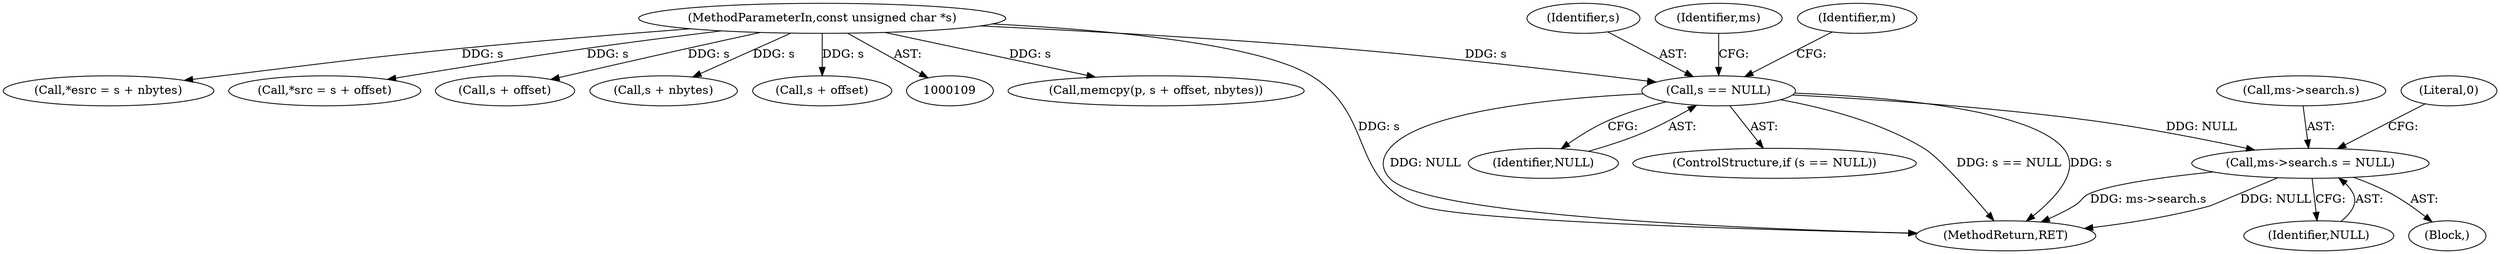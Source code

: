 digraph "0_file_4a284c89d6ef11aca34da65da7d673050a5ea320_3@pointer" {
"1000170" [label="(Call,ms->search.s = NULL)"];
"1000159" [label="(Call,s == NULL)"];
"1000114" [label="(MethodParameterIn,const unsigned char *s)"];
"1000426" [label="(Call,memcpy(p, s + offset, nbytes))"];
"1000456" [label="(MethodReturn,RET)"];
"1000161" [label="(Identifier,NULL)"];
"1000114" [label="(MethodParameterIn,const unsigned char *s)"];
"1000158" [label="(ControlStructure,if (s == NULL))"];
"1000295" [label="(Call,*esrc = s + nbytes)"];
"1000170" [label="(Call,ms->search.s = NULL)"];
"1000171" [label="(Call,ms->search.s)"];
"1000160" [label="(Identifier,s)"];
"1000166" [label="(Identifier,ms)"];
"1000159" [label="(Call,s == NULL)"];
"1000182" [label="(Identifier,m)"];
"1000289" [label="(Call,*src = s + offset)"];
"1000291" [label="(Call,s + offset)"];
"1000297" [label="(Call,s + nbytes)"];
"1000176" [label="(Identifier,NULL)"];
"1000428" [label="(Call,s + offset)"];
"1000162" [label="(Block,)"];
"1000178" [label="(Literal,0)"];
"1000170" -> "1000162"  [label="AST: "];
"1000170" -> "1000176"  [label="CFG: "];
"1000171" -> "1000170"  [label="AST: "];
"1000176" -> "1000170"  [label="AST: "];
"1000178" -> "1000170"  [label="CFG: "];
"1000170" -> "1000456"  [label="DDG: NULL"];
"1000170" -> "1000456"  [label="DDG: ms->search.s"];
"1000159" -> "1000170"  [label="DDG: NULL"];
"1000159" -> "1000158"  [label="AST: "];
"1000159" -> "1000161"  [label="CFG: "];
"1000160" -> "1000159"  [label="AST: "];
"1000161" -> "1000159"  [label="AST: "];
"1000166" -> "1000159"  [label="CFG: "];
"1000182" -> "1000159"  [label="CFG: "];
"1000159" -> "1000456"  [label="DDG: s == NULL"];
"1000159" -> "1000456"  [label="DDG: s"];
"1000159" -> "1000456"  [label="DDG: NULL"];
"1000114" -> "1000159"  [label="DDG: s"];
"1000114" -> "1000109"  [label="AST: "];
"1000114" -> "1000456"  [label="DDG: s"];
"1000114" -> "1000289"  [label="DDG: s"];
"1000114" -> "1000291"  [label="DDG: s"];
"1000114" -> "1000295"  [label="DDG: s"];
"1000114" -> "1000297"  [label="DDG: s"];
"1000114" -> "1000426"  [label="DDG: s"];
"1000114" -> "1000428"  [label="DDG: s"];
}
